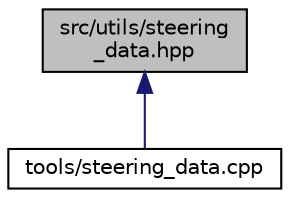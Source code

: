 digraph "src/utils/steering_data.hpp"
{
  edge [fontname="Helvetica",fontsize="10",labelfontname="Helvetica",labelfontsize="10"];
  node [fontname="Helvetica",fontsize="10",shape=record];
  Node4 [label="src/utils/steering\l_data.hpp",height=0.2,width=0.4,color="black", fillcolor="grey75", style="filled", fontcolor="black"];
  Node4 -> Node5 [dir="back",color="midnightblue",fontsize="10",style="solid",fontname="Helvetica"];
  Node5 [label="tools/steering_data.cpp",height=0.2,width=0.4,color="black", fillcolor="white", style="filled",URL="$dd/d9d/tools_2steering__data_8cpp.html",tooltip="This file implements a simple tool to compute pskc. "];
}
